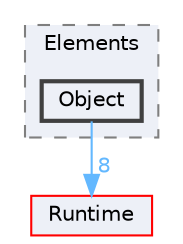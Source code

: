 digraph "Object"
{
 // INTERACTIVE_SVG=YES
 // LATEX_PDF_SIZE
  bgcolor="transparent";
  edge [fontname=Helvetica,fontsize=10,labelfontname=Helvetica,labelfontsize=10];
  node [fontname=Helvetica,fontsize=10,shape=box,height=0.2,width=0.4];
  compound=true
  subgraph clusterdir_fa7c451ee1c45678d95aa3886d95e0dc {
    graph [ bgcolor="#edf0f7", pencolor="grey50", label="Elements", fontname=Helvetica,fontsize=10 style="filled,dashed", URL="dir_fa7c451ee1c45678d95aa3886d95e0dc.html",tooltip=""]
  dir_94638aba373cdf4cf699421edb6b975d [label="Object", fillcolor="#edf0f7", color="grey25", style="filled,bold", URL="dir_94638aba373cdf4cf699421edb6b975d.html",tooltip=""];
  }
  dir_7536b172fbd480bfd146a1b1acd6856b [label="Runtime", fillcolor="#edf0f7", color="red", style="filled", URL="dir_7536b172fbd480bfd146a1b1acd6856b.html",tooltip=""];
  dir_94638aba373cdf4cf699421edb6b975d->dir_7536b172fbd480bfd146a1b1acd6856b [headlabel="8", labeldistance=1.5 headhref="dir_000699_000984.html" href="dir_000699_000984.html" color="steelblue1" fontcolor="steelblue1"];
}

